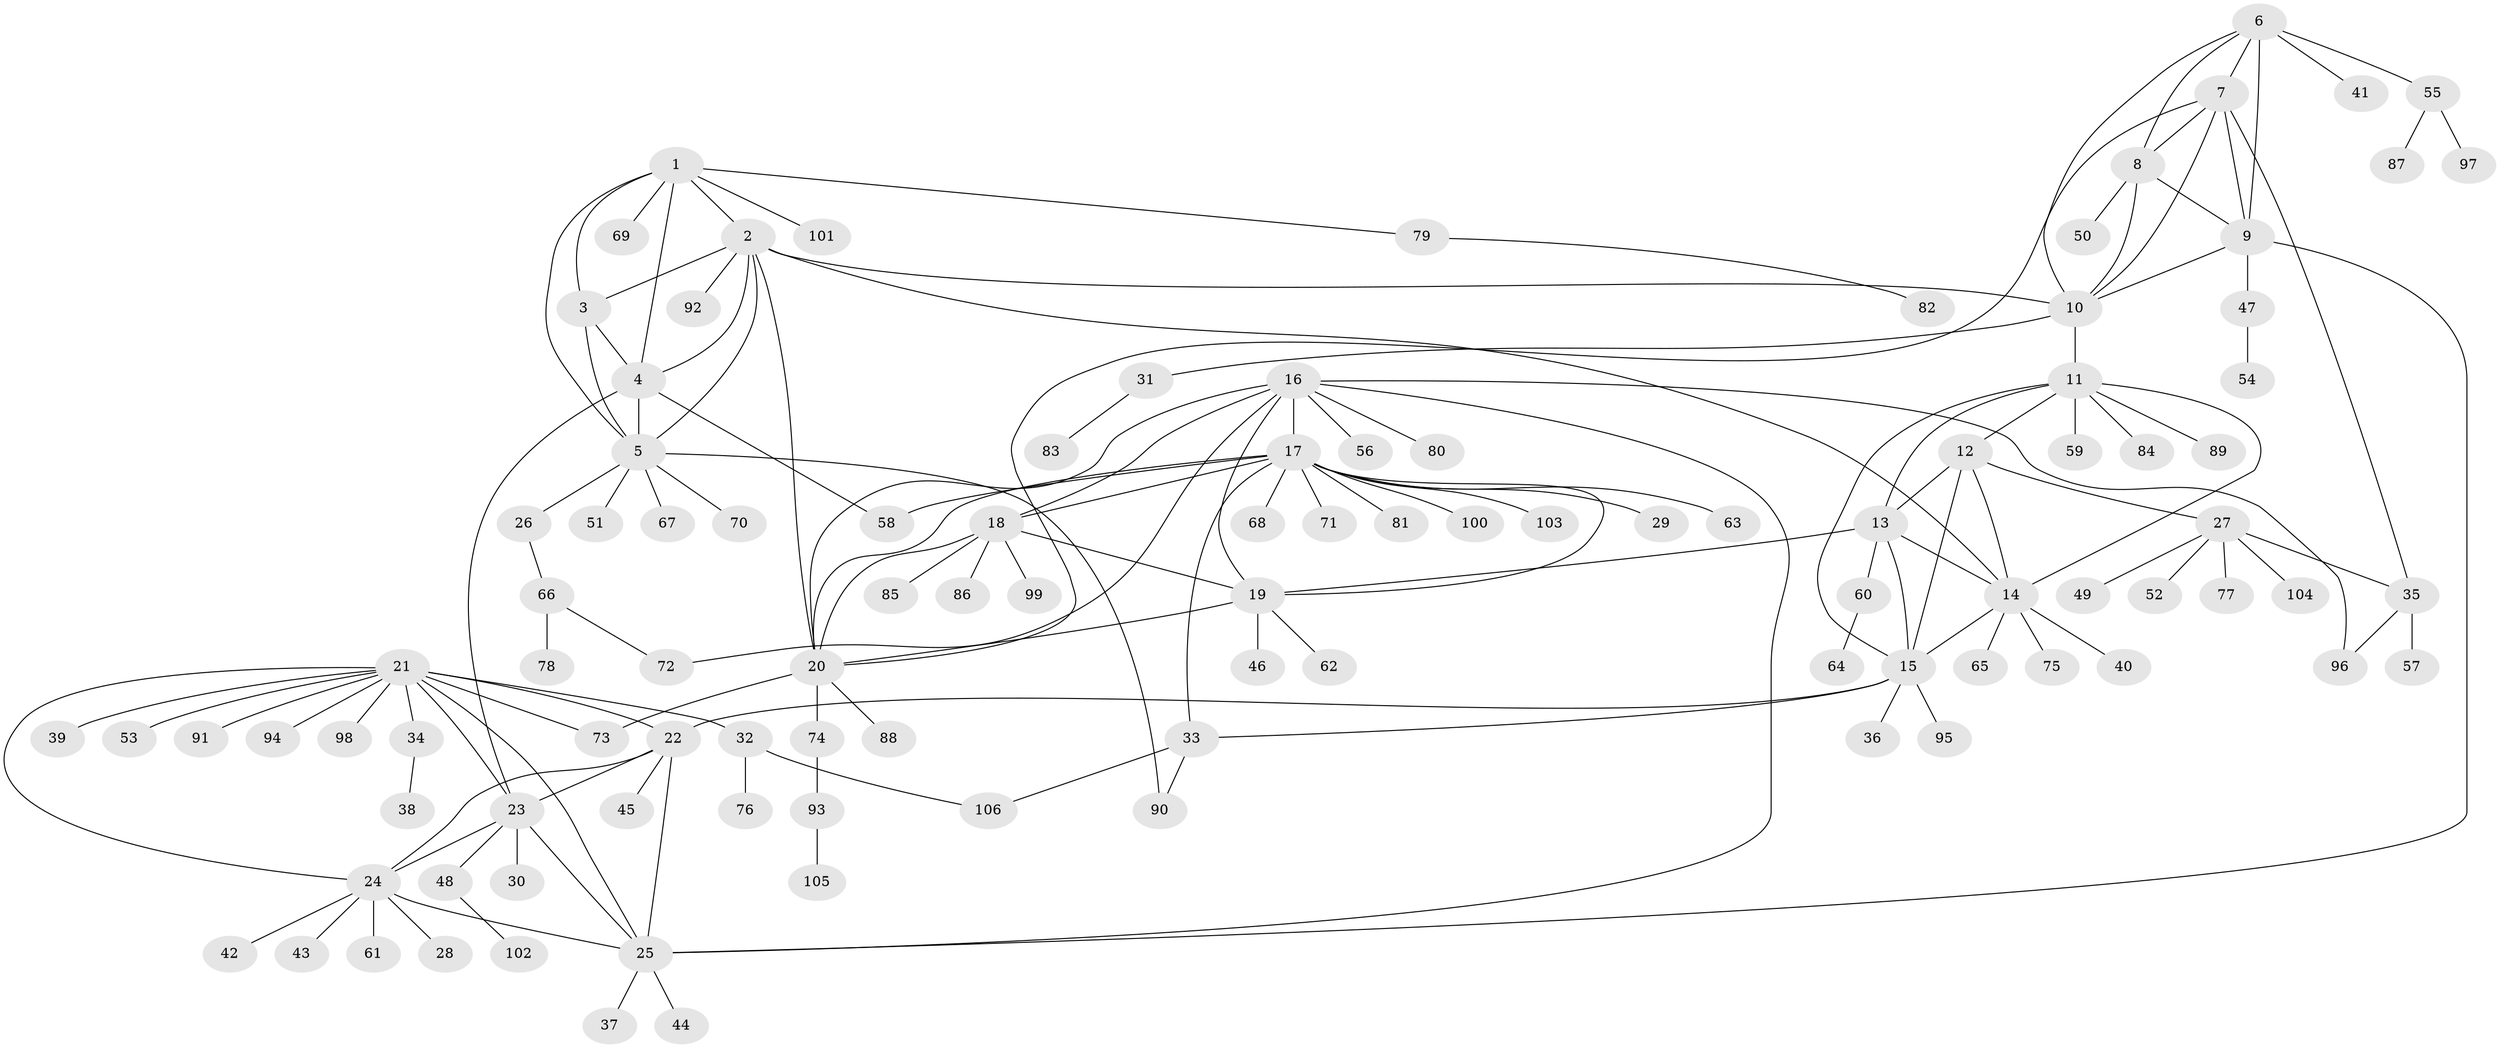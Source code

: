 // Generated by graph-tools (version 1.1) at 2025/11/02/27/25 16:11:36]
// undirected, 106 vertices, 149 edges
graph export_dot {
graph [start="1"]
  node [color=gray90,style=filled];
  1;
  2;
  3;
  4;
  5;
  6;
  7;
  8;
  9;
  10;
  11;
  12;
  13;
  14;
  15;
  16;
  17;
  18;
  19;
  20;
  21;
  22;
  23;
  24;
  25;
  26;
  27;
  28;
  29;
  30;
  31;
  32;
  33;
  34;
  35;
  36;
  37;
  38;
  39;
  40;
  41;
  42;
  43;
  44;
  45;
  46;
  47;
  48;
  49;
  50;
  51;
  52;
  53;
  54;
  55;
  56;
  57;
  58;
  59;
  60;
  61;
  62;
  63;
  64;
  65;
  66;
  67;
  68;
  69;
  70;
  71;
  72;
  73;
  74;
  75;
  76;
  77;
  78;
  79;
  80;
  81;
  82;
  83;
  84;
  85;
  86;
  87;
  88;
  89;
  90;
  91;
  92;
  93;
  94;
  95;
  96;
  97;
  98;
  99;
  100;
  101;
  102;
  103;
  104;
  105;
  106;
  1 -- 2;
  1 -- 3;
  1 -- 4;
  1 -- 5;
  1 -- 69;
  1 -- 79;
  1 -- 101;
  2 -- 3;
  2 -- 4;
  2 -- 5;
  2 -- 10;
  2 -- 14;
  2 -- 20;
  2 -- 92;
  3 -- 4;
  3 -- 5;
  4 -- 5;
  4 -- 23;
  4 -- 58;
  5 -- 26;
  5 -- 51;
  5 -- 67;
  5 -- 70;
  5 -- 90;
  6 -- 7;
  6 -- 8;
  6 -- 9;
  6 -- 10;
  6 -- 41;
  6 -- 55;
  7 -- 8;
  7 -- 9;
  7 -- 10;
  7 -- 20;
  7 -- 35;
  8 -- 9;
  8 -- 10;
  8 -- 50;
  9 -- 10;
  9 -- 25;
  9 -- 47;
  10 -- 11;
  10 -- 31;
  11 -- 12;
  11 -- 13;
  11 -- 14;
  11 -- 15;
  11 -- 59;
  11 -- 84;
  11 -- 89;
  12 -- 13;
  12 -- 14;
  12 -- 15;
  12 -- 27;
  13 -- 14;
  13 -- 15;
  13 -- 19;
  13 -- 60;
  14 -- 15;
  14 -- 40;
  14 -- 65;
  14 -- 75;
  15 -- 22;
  15 -- 33;
  15 -- 36;
  15 -- 95;
  16 -- 17;
  16 -- 18;
  16 -- 19;
  16 -- 20;
  16 -- 25;
  16 -- 56;
  16 -- 72;
  16 -- 80;
  16 -- 96;
  17 -- 18;
  17 -- 19;
  17 -- 20;
  17 -- 29;
  17 -- 33;
  17 -- 58;
  17 -- 63;
  17 -- 68;
  17 -- 71;
  17 -- 81;
  17 -- 100;
  17 -- 103;
  18 -- 19;
  18 -- 20;
  18 -- 85;
  18 -- 86;
  18 -- 99;
  19 -- 20;
  19 -- 46;
  19 -- 62;
  20 -- 73;
  20 -- 74;
  20 -- 88;
  21 -- 22;
  21 -- 23;
  21 -- 24;
  21 -- 25;
  21 -- 32;
  21 -- 34;
  21 -- 39;
  21 -- 53;
  21 -- 73;
  21 -- 91;
  21 -- 94;
  21 -- 98;
  22 -- 23;
  22 -- 24;
  22 -- 25;
  22 -- 45;
  23 -- 24;
  23 -- 25;
  23 -- 30;
  23 -- 48;
  24 -- 25;
  24 -- 28;
  24 -- 42;
  24 -- 43;
  24 -- 61;
  25 -- 37;
  25 -- 44;
  26 -- 66;
  27 -- 35;
  27 -- 49;
  27 -- 52;
  27 -- 77;
  27 -- 104;
  31 -- 83;
  32 -- 76;
  32 -- 106;
  33 -- 90;
  33 -- 106;
  34 -- 38;
  35 -- 57;
  35 -- 96;
  47 -- 54;
  48 -- 102;
  55 -- 87;
  55 -- 97;
  60 -- 64;
  66 -- 72;
  66 -- 78;
  74 -- 93;
  79 -- 82;
  93 -- 105;
}
